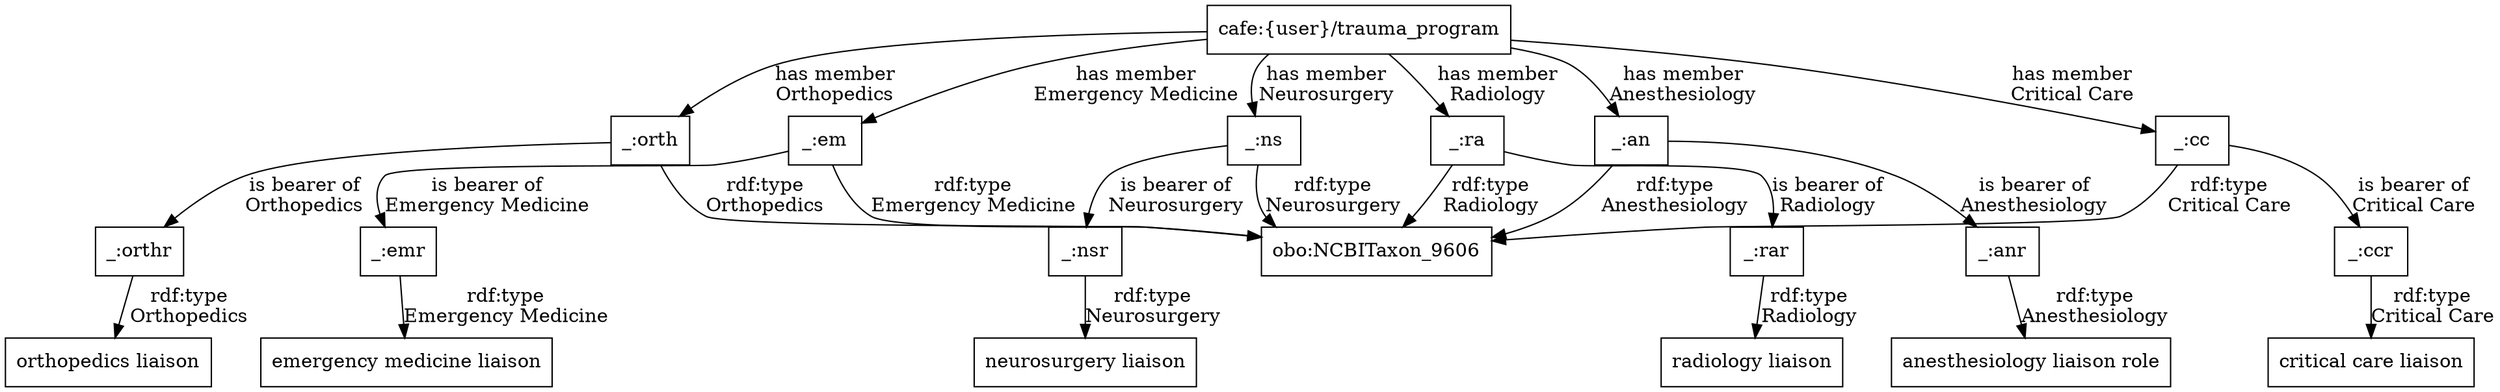 digraph g { node [shape=rectangle];
graph [splines=true, nodesep=.5, ranksep=0, overlap=false];
"cafe:{user}/trauma_program" -> "_:em" [label="has member
Emergency Medicine"]
"_:em" -> "obo:NCBITaxon_9606" [label="rdf:type
Emergency Medicine"]
"_:em" -> "_:emr" [label="is bearer of
Emergency Medicine"]
"_:emr" -> "emergency medicine liaison" [label="rdf:type
Emergency Medicine"]
"cafe:{user}/trauma_program" -> "_:orth" [label="has member
Orthopedics"]
"_:orth" -> "obo:NCBITaxon_9606" [label="rdf:type
Orthopedics"]
"_:orth" -> "_:orthr" [label="is bearer of
Orthopedics"]
"_:orthr" -> "orthopedics liaison" [label="rdf:type
Orthopedics"]
"cafe:{user}/trauma_program" -> "_:ns" [label="has member
Neurosurgery"]
"_:ns" -> "obo:NCBITaxon_9606" [label="rdf:type
Neurosurgery"]
"_:ns" -> "_:nsr" [label="is bearer of
Neurosurgery"]
"_:nsr" -> "neurosurgery liaison" [label="rdf:type
Neurosurgery"]
"cafe:{user}/trauma_program" -> "_:an" [label="has member
Anesthesiology"]
"_:an" -> "obo:NCBITaxon_9606" [label="rdf:type
Anesthesiology"]
"_:an" -> "_:anr" [label="is bearer of
Anesthesiology"]
"_:anr" -> "anesthesiology liaison role" [label="rdf:type
Anesthesiology"]
"cafe:{user}/trauma_program" -> "_:cc" [label="has member
Critical Care"]
"_:cc" -> "obo:NCBITaxon_9606" [label="rdf:type
Critical Care"]
"_:cc" -> "_:ccr" [label="is bearer of
Critical Care"]
"_:ccr" -> "critical care liaison" [label="rdf:type
Critical Care"]
"cafe:{user}/trauma_program" -> "_:ra" [label="has member
Radiology"]
"_:ra" -> "obo:NCBITaxon_9606" [label="rdf:type
Radiology"]
"_:ra" -> "_:rar" [label="is bearer of
Radiology"]
"_:rar" -> "radiology liaison" [label="rdf:type
Radiology"]
}